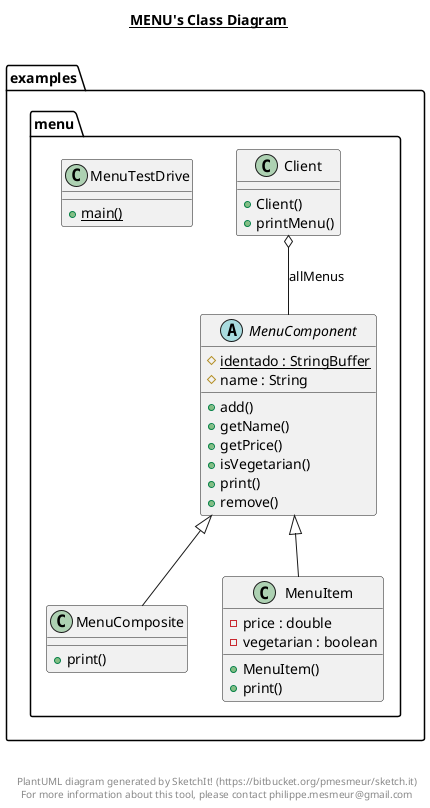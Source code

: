 @startuml

title __MENU's Class Diagram__\n

  namespace examples.menu {
    class examples.menu.Client {
        + Client()
        + printMenu()
    }
  }
  

  namespace examples.menu {
    abstract class examples.menu.MenuComponent {
        {static} # identado : StringBuffer
        # name : String
        + add()
        + getName()
        + getPrice()
        + isVegetarian()
        + print()
        + remove()
    }
  }
  

  namespace examples.menu {
    class examples.menu.MenuComposite {
        + print()
    }
  }
  

  namespace examples.menu {
    class examples.menu.MenuItem {
        - price : double
        - vegetarian : boolean
        + MenuItem()
        + print()
    }
  }
  

  namespace examples.menu {
    class examples.menu.MenuTestDrive {
        {static} + main()
    }
  }
  

  examples.menu.Client o-- examples.menu.MenuComponent : allMenus
  examples.menu.MenuComposite -up-|> examples.menu.MenuComponent
  examples.menu.MenuItem -up-|> examples.menu.MenuComponent


right footer


PlantUML diagram generated by SketchIt! (https://bitbucket.org/pmesmeur/sketch.it)
For more information about this tool, please contact philippe.mesmeur@gmail.com
endfooter

@enduml
